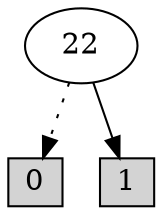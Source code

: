 digraph G {
0 [shape=box, label="0", style=filled, shape=box, height=0.3, width=0.3];
1 [shape=box, label="1", style=filled, shape=box, height=0.3, width=0.3];
46 [label="22"];
46 -> 0 [style=dotted];
46 -> 1 [style=filled];
}
